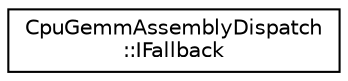 digraph "Graphical Class Hierarchy"
{
 // LATEX_PDF_SIZE
  edge [fontname="Helvetica",fontsize="10",labelfontname="Helvetica",labelfontsize="10"];
  node [fontname="Helvetica",fontsize="10",shape=record];
  rankdir="LR";
  Node0 [label="CpuGemmAssemblyDispatch\l::IFallback",height=0.2,width=0.4,color="black", fillcolor="white", style="filled",URL="$classarm__compute_1_1cpu_1_1_cpu_gemm_assembly_dispatch_1_1_i_fallback.xhtml",tooltip=" "];
}
